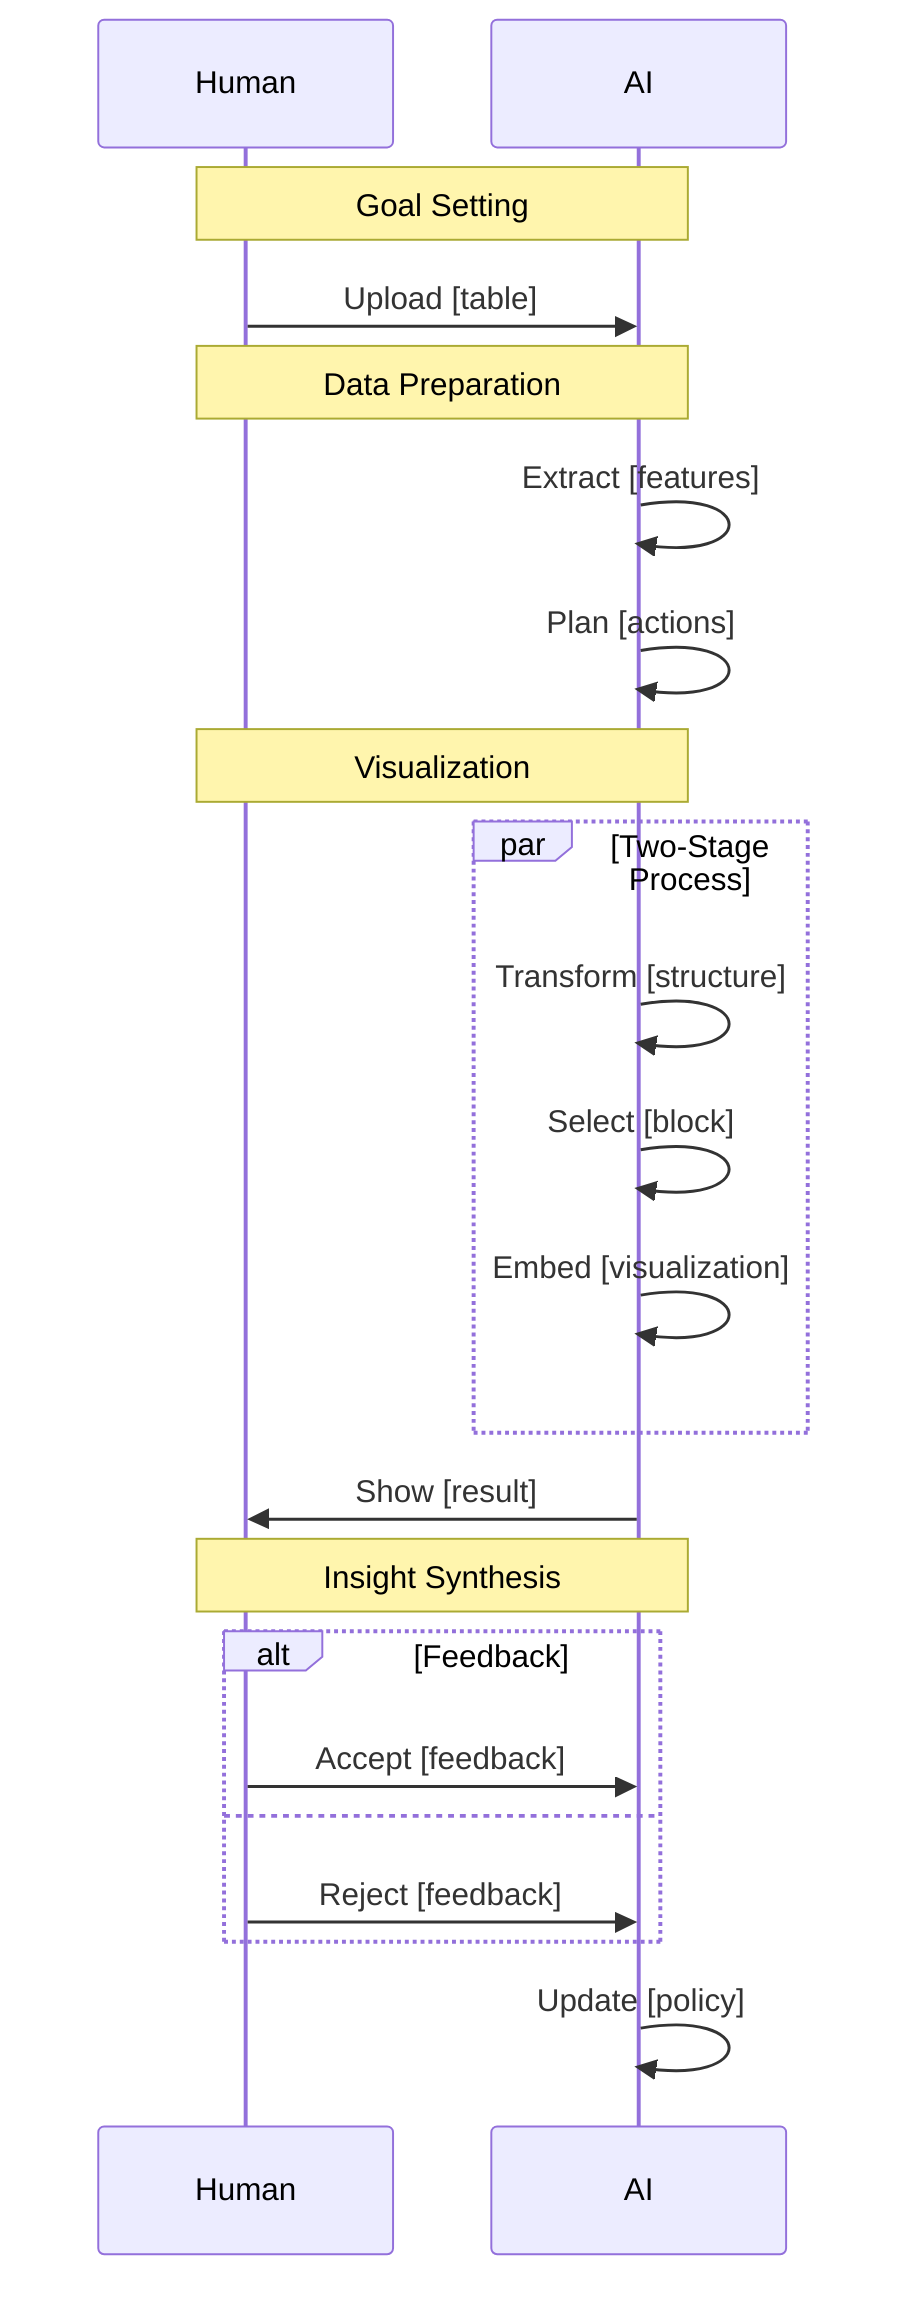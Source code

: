 sequenceDiagram
    participant H as Human
    participant A as AI

    note over H,A: Goal Setting
    H ->> A: Upload [table]

    note over H,A: Data Preparation
    A ->> A: Extract [features]
    A ->> A: Plan [actions]

    note over H,A: Visualization
    par Two-Stage Process
        A ->> A: Transform [structure]
        A ->> A: Select [block]
        A ->> A: Embed [visualization]
    end
    A ->> H: Show [result]

    note over H,A: Insight Synthesis
    alt Feedback
        H ->> A: Accept [feedback]
    else
        H ->> A: Reject [feedback]
    end
    A ->> A: Update [policy]